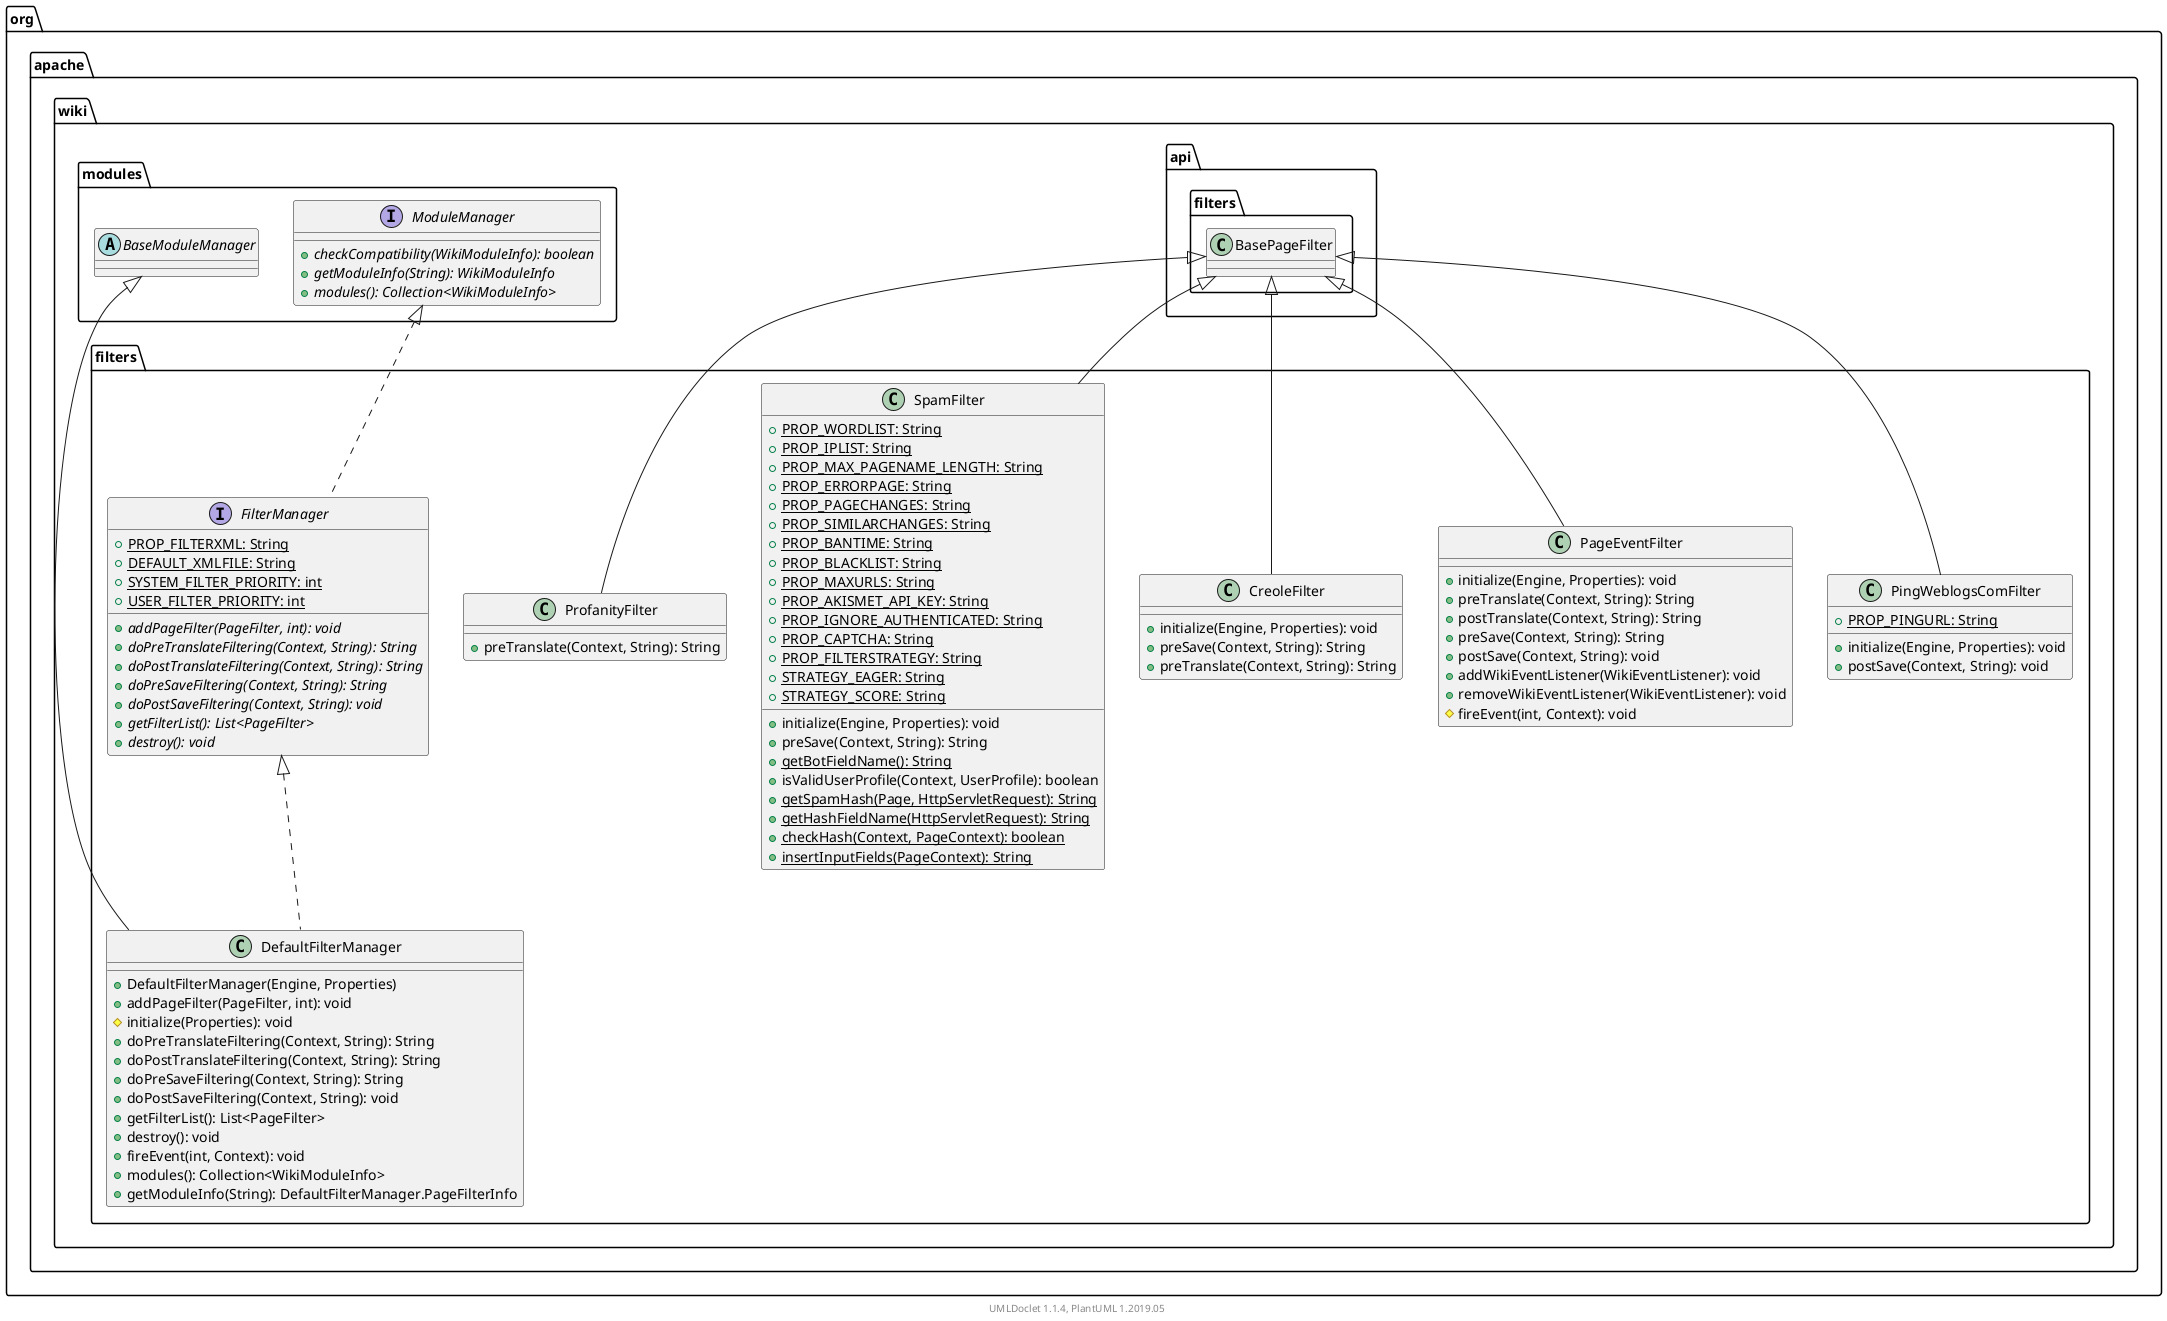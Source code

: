@startuml

    namespace org.apache.wiki.filters {

        class PingWeblogsComFilter [[PingWeblogsComFilter.html]] {
            {static} +PROP_PINGURL: String
            +initialize(Engine, Properties): void
            +postSave(Context, String): void
        }

        class PageEventFilter [[PageEventFilter.html]] {
            +initialize(Engine, Properties): void
            +preTranslate(Context, String): String
            +postTranslate(Context, String): String
            +preSave(Context, String): String
            +postSave(Context, String): void
            +addWikiEventListener(WikiEventListener): void
            +removeWikiEventListener(WikiEventListener): void
            #fireEvent(int, Context): void
        }

        class CreoleFilter [[CreoleFilter.html]] {
            +initialize(Engine, Properties): void
            +preSave(Context, String): String
            +preTranslate(Context, String): String
        }

        class SpamFilter [[SpamFilter.html]] {
            {static} +PROP_WORDLIST: String
            {static} +PROP_IPLIST: String
            {static} +PROP_MAX_PAGENAME_LENGTH: String
            {static} +PROP_ERRORPAGE: String
            {static} +PROP_PAGECHANGES: String
            {static} +PROP_SIMILARCHANGES: String
            {static} +PROP_BANTIME: String
            {static} +PROP_BLACKLIST: String
            {static} +PROP_MAXURLS: String
            {static} +PROP_AKISMET_API_KEY: String
            {static} +PROP_IGNORE_AUTHENTICATED: String
            {static} +PROP_CAPTCHA: String
            {static} +PROP_FILTERSTRATEGY: String
            {static} +STRATEGY_EAGER: String
            {static} +STRATEGY_SCORE: String
            +initialize(Engine, Properties): void
            +preSave(Context, String): String
            {static} +getBotFieldName(): String
            +isValidUserProfile(Context, UserProfile): boolean
            {static} +getSpamHash(Page, HttpServletRequest): String
            {static} +getHashFieldName(HttpServletRequest): String
            {static} +checkHash(Context, PageContext): boolean
            {static} +insertInputFields(PageContext): String
        }

        class DefaultFilterManager [[DefaultFilterManager.html]] {
            +DefaultFilterManager(Engine, Properties)
            +addPageFilter(PageFilter, int): void
            #initialize(Properties): void
            +doPreTranslateFiltering(Context, String): String
            +doPostTranslateFiltering(Context, String): String
            +doPreSaveFiltering(Context, String): String
            +doPostSaveFiltering(Context, String): void
            +getFilterList(): List<PageFilter>
            +destroy(): void
            +fireEvent(int, Context): void
            +modules(): Collection<WikiModuleInfo>
            +getModuleInfo(String): DefaultFilterManager.PageFilterInfo
        }

        class ProfanityFilter [[ProfanityFilter.html]] {
            +preTranslate(Context, String): String
        }

        interface FilterManager [[FilterManager.html]] {
            {static} +PROP_FILTERXML: String
            {static} +DEFAULT_XMLFILE: String
            {static} +SYSTEM_FILTER_PRIORITY: int
            {static} +USER_FILTER_PRIORITY: int
            {abstract} +addPageFilter(PageFilter, int): void
            {abstract} +doPreTranslateFiltering(Context, String): String
            {abstract} +doPostTranslateFiltering(Context, String): String
            {abstract} +doPreSaveFiltering(Context, String): String
            {abstract} +doPostSaveFiltering(Context, String): void
            {abstract} +getFilterList(): List<PageFilter>
            {abstract} +destroy(): void
        }

        class org.apache.wiki.api.filters.BasePageFilter
        org.apache.wiki.api.filters.BasePageFilter <|-- PingWeblogsComFilter

        org.apache.wiki.api.filters.BasePageFilter <|-- PageEventFilter

        org.apache.wiki.api.filters.BasePageFilter <|-- CreoleFilter

        org.apache.wiki.api.filters.BasePageFilter <|-- SpamFilter

        abstract class org.apache.wiki.modules.BaseModuleManager
        org.apache.wiki.modules.BaseModuleManager <|-- DefaultFilterManager

        FilterManager <|.. DefaultFilterManager

        org.apache.wiki.api.filters.BasePageFilter <|-- ProfanityFilter

        interface org.apache.wiki.modules.ModuleManager {
            {abstract} +checkCompatibility(WikiModuleInfo): boolean
            {abstract} +getModuleInfo(String): WikiModuleInfo
            {abstract} +modules(): Collection<WikiModuleInfo>
        }
        org.apache.wiki.modules.ModuleManager <|.. FilterManager

    }


    center footer UMLDoclet 1.1.4, PlantUML 1.2019.05
@enduml
